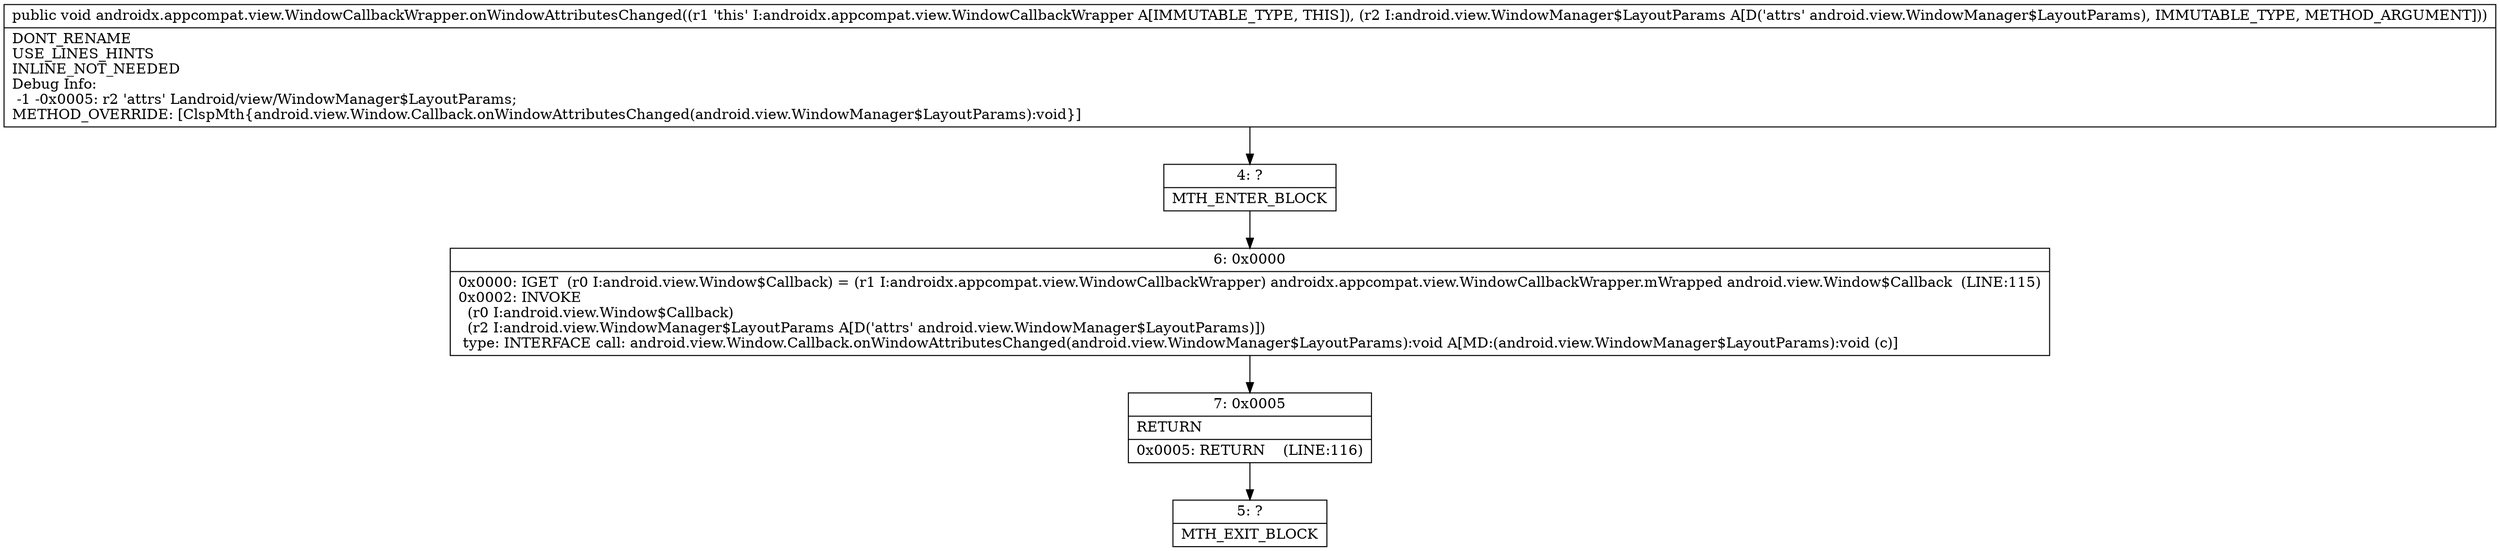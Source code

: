 digraph "CFG forandroidx.appcompat.view.WindowCallbackWrapper.onWindowAttributesChanged(Landroid\/view\/WindowManager$LayoutParams;)V" {
Node_4 [shape=record,label="{4\:\ ?|MTH_ENTER_BLOCK\l}"];
Node_6 [shape=record,label="{6\:\ 0x0000|0x0000: IGET  (r0 I:android.view.Window$Callback) = (r1 I:androidx.appcompat.view.WindowCallbackWrapper) androidx.appcompat.view.WindowCallbackWrapper.mWrapped android.view.Window$Callback  (LINE:115)\l0x0002: INVOKE  \l  (r0 I:android.view.Window$Callback)\l  (r2 I:android.view.WindowManager$LayoutParams A[D('attrs' android.view.WindowManager$LayoutParams)])\l type: INTERFACE call: android.view.Window.Callback.onWindowAttributesChanged(android.view.WindowManager$LayoutParams):void A[MD:(android.view.WindowManager$LayoutParams):void (c)]\l}"];
Node_7 [shape=record,label="{7\:\ 0x0005|RETURN\l|0x0005: RETURN    (LINE:116)\l}"];
Node_5 [shape=record,label="{5\:\ ?|MTH_EXIT_BLOCK\l}"];
MethodNode[shape=record,label="{public void androidx.appcompat.view.WindowCallbackWrapper.onWindowAttributesChanged((r1 'this' I:androidx.appcompat.view.WindowCallbackWrapper A[IMMUTABLE_TYPE, THIS]), (r2 I:android.view.WindowManager$LayoutParams A[D('attrs' android.view.WindowManager$LayoutParams), IMMUTABLE_TYPE, METHOD_ARGUMENT]))  | DONT_RENAME\lUSE_LINES_HINTS\lINLINE_NOT_NEEDED\lDebug Info:\l  \-1 \-0x0005: r2 'attrs' Landroid\/view\/WindowManager$LayoutParams;\lMETHOD_OVERRIDE: [ClspMth\{android.view.Window.Callback.onWindowAttributesChanged(android.view.WindowManager$LayoutParams):void\}]\l}"];
MethodNode -> Node_4;Node_4 -> Node_6;
Node_6 -> Node_7;
Node_7 -> Node_5;
}

